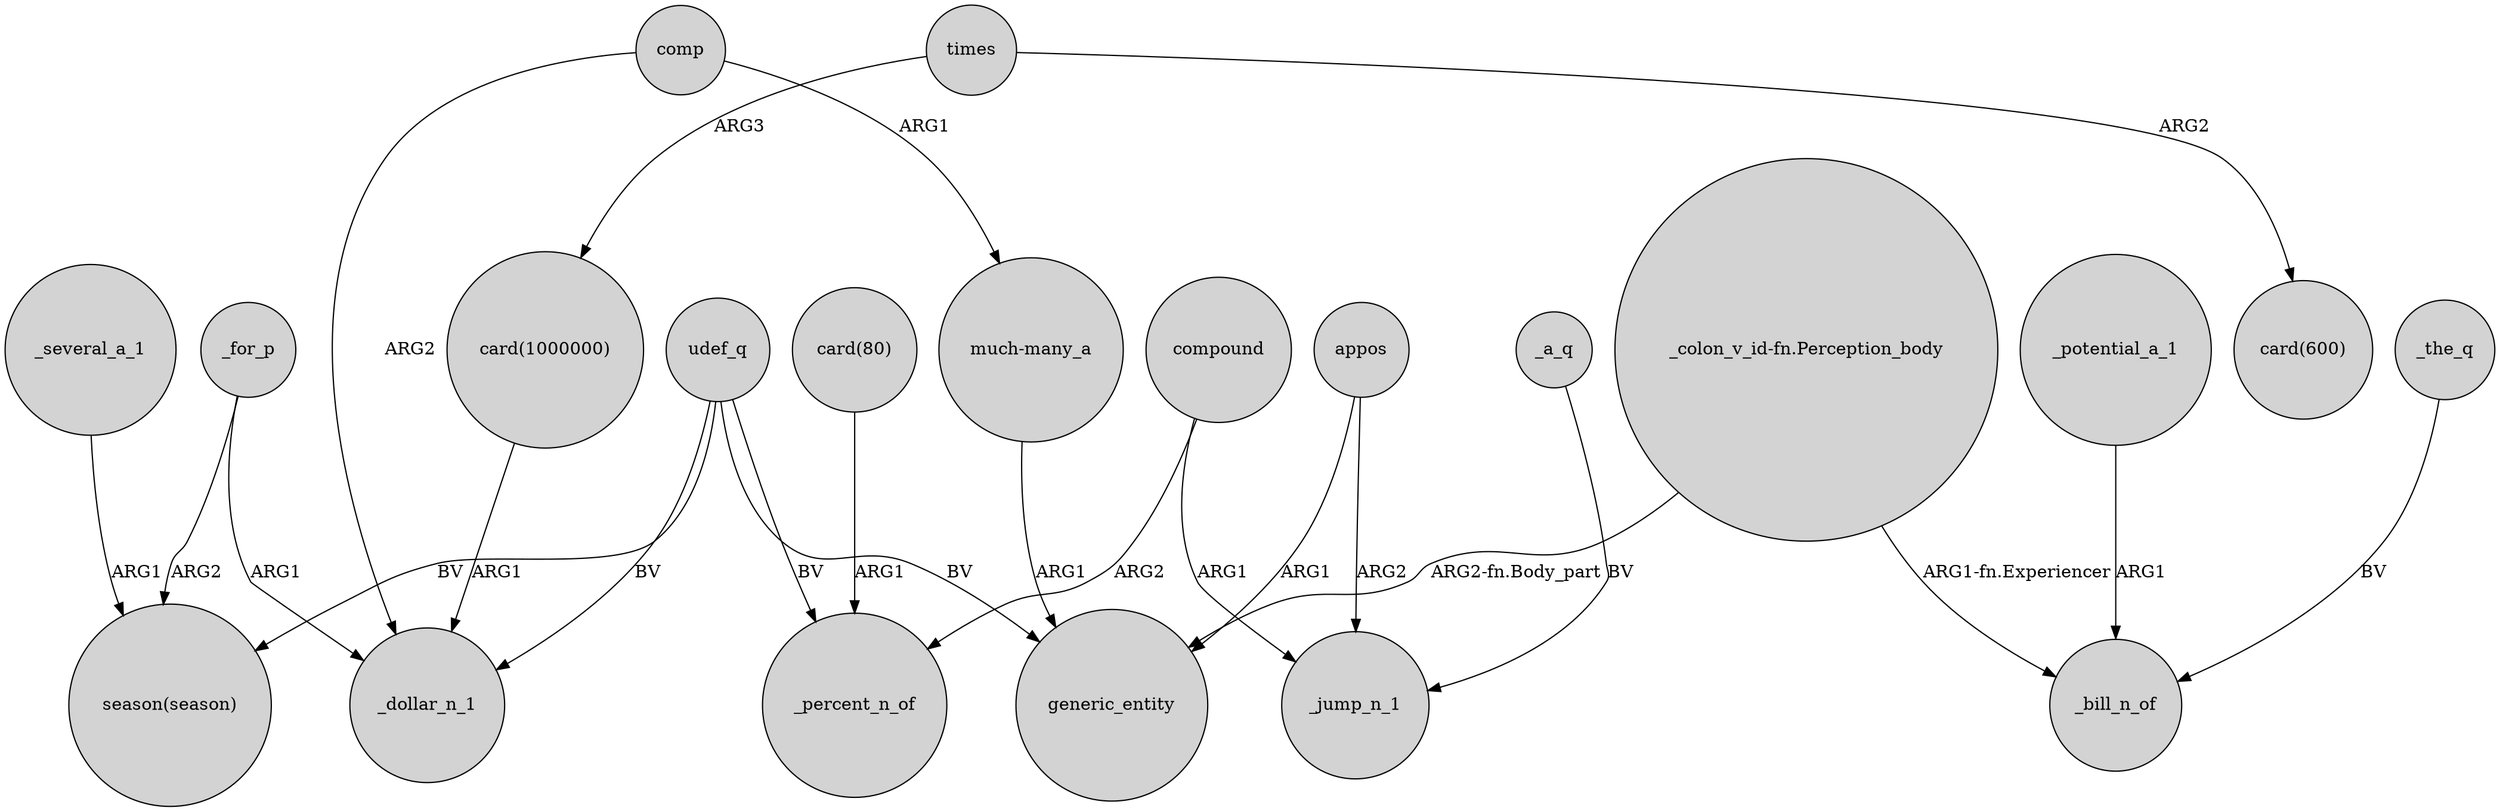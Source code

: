 digraph {
	node [shape=circle style=filled]
	"card(80)" -> _percent_n_of [label=ARG1]
	_a_q -> _jump_n_1 [label=BV]
	comp -> _dollar_n_1 [label=ARG2]
	_the_q -> _bill_n_of [label=BV]
	udef_q -> "season(season)" [label=BV]
	_several_a_1 -> "season(season)" [label=ARG1]
	times -> "card(600)" [label=ARG2]
	times -> "card(1000000)" [label=ARG3]
	"_colon_v_id-fn.Perception_body" -> generic_entity [label="ARG2-fn.Body_part"]
	udef_q -> generic_entity [label=BV]
	"_colon_v_id-fn.Perception_body" -> _bill_n_of [label="ARG1-fn.Experiencer"]
	comp -> "much-many_a" [label=ARG1]
	_for_p -> "season(season)" [label=ARG2]
	udef_q -> _percent_n_of [label=BV]
	"much-many_a" -> generic_entity [label=ARG1]
	compound -> _percent_n_of [label=ARG2]
	udef_q -> _dollar_n_1 [label=BV]
	"card(1000000)" -> _dollar_n_1 [label=ARG1]
	_for_p -> _dollar_n_1 [label=ARG1]
	appos -> _jump_n_1 [label=ARG2]
	appos -> generic_entity [label=ARG1]
	compound -> _jump_n_1 [label=ARG1]
	_potential_a_1 -> _bill_n_of [label=ARG1]
}

